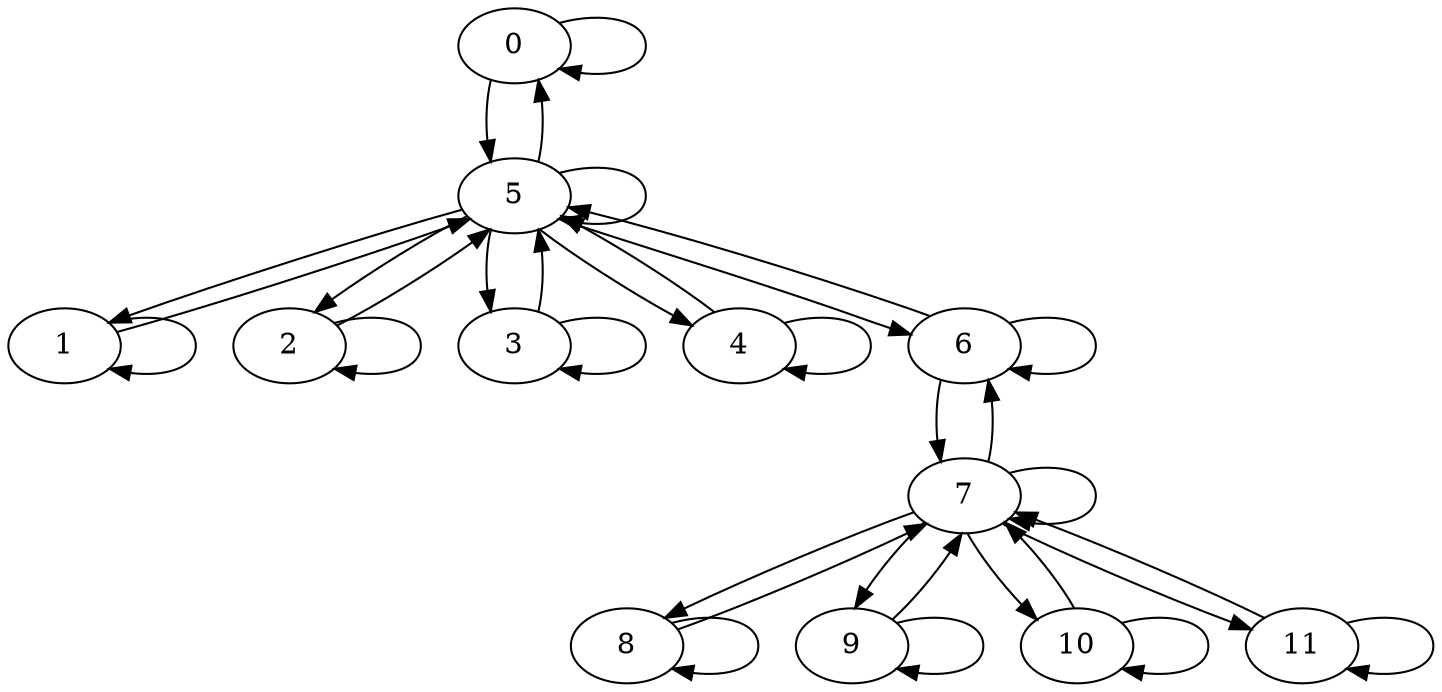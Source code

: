 digraph "" {
	graph [nodesep=0.5];
	0 -> 0	[len=2,
		weight=1.0];
	0 -> 5	[len=2,
		weight=1.0];
	1 -> 1	[len=2,
		weight=1.0];
	1 -> 5	[len=2,
		weight=1.0];
	2 -> 2	[len=2,
		weight=1.0];
	2 -> 5	[len=2,
		weight=1.0];
	3 -> 3	[len=2,
		weight=1.0];
	3 -> 5	[len=2,
		weight=1.0];
	4 -> 4	[len=2,
		weight=1.0];
	4 -> 5	[len=2,
		weight=1.0];
	5 -> 0	[len=2,
		weight=1.0];
	5 -> 1	[len=2,
		weight=1.0];
	5 -> 2	[len=2,
		weight=1.0];
	5 -> 3	[len=2,
		weight=1.0];
	5 -> 4	[len=2,
		weight=1.0];
	5 -> 5	[len=2,
		weight=1.0];
	5 -> 6	[len=2,
		weight=1.0];
	6 -> 5	[len=2,
		weight=1.0];
	6 -> 6	[len=2,
		weight=1.0];
	6 -> 7	[len=2,
		weight=1.0];
	7 -> 6	[len=2,
		weight=1.0];
	7 -> 7	[len=2,
		weight=1.0];
	7 -> 8	[len=2,
		weight=1.0];
	7 -> 9	[len=2,
		weight=1.0];
	7 -> 10	[len=2,
		weight=1.0];
	7 -> 11	[len=2,
		weight=1.0];
	8 -> 7	[len=2,
		weight=1.0];
	8 -> 8	[len=2,
		weight=1.0];
	9 -> 7	[len=2,
		weight=1.0];
	9 -> 9	[len=2,
		weight=1.0];
	10 -> 7	[len=2,
		weight=1.0];
	10 -> 10	[len=2,
		weight=1.0];
	11 -> 7	[len=2,
		weight=1.0];
	11 -> 11	[len=2,
		weight=1.0];
}
